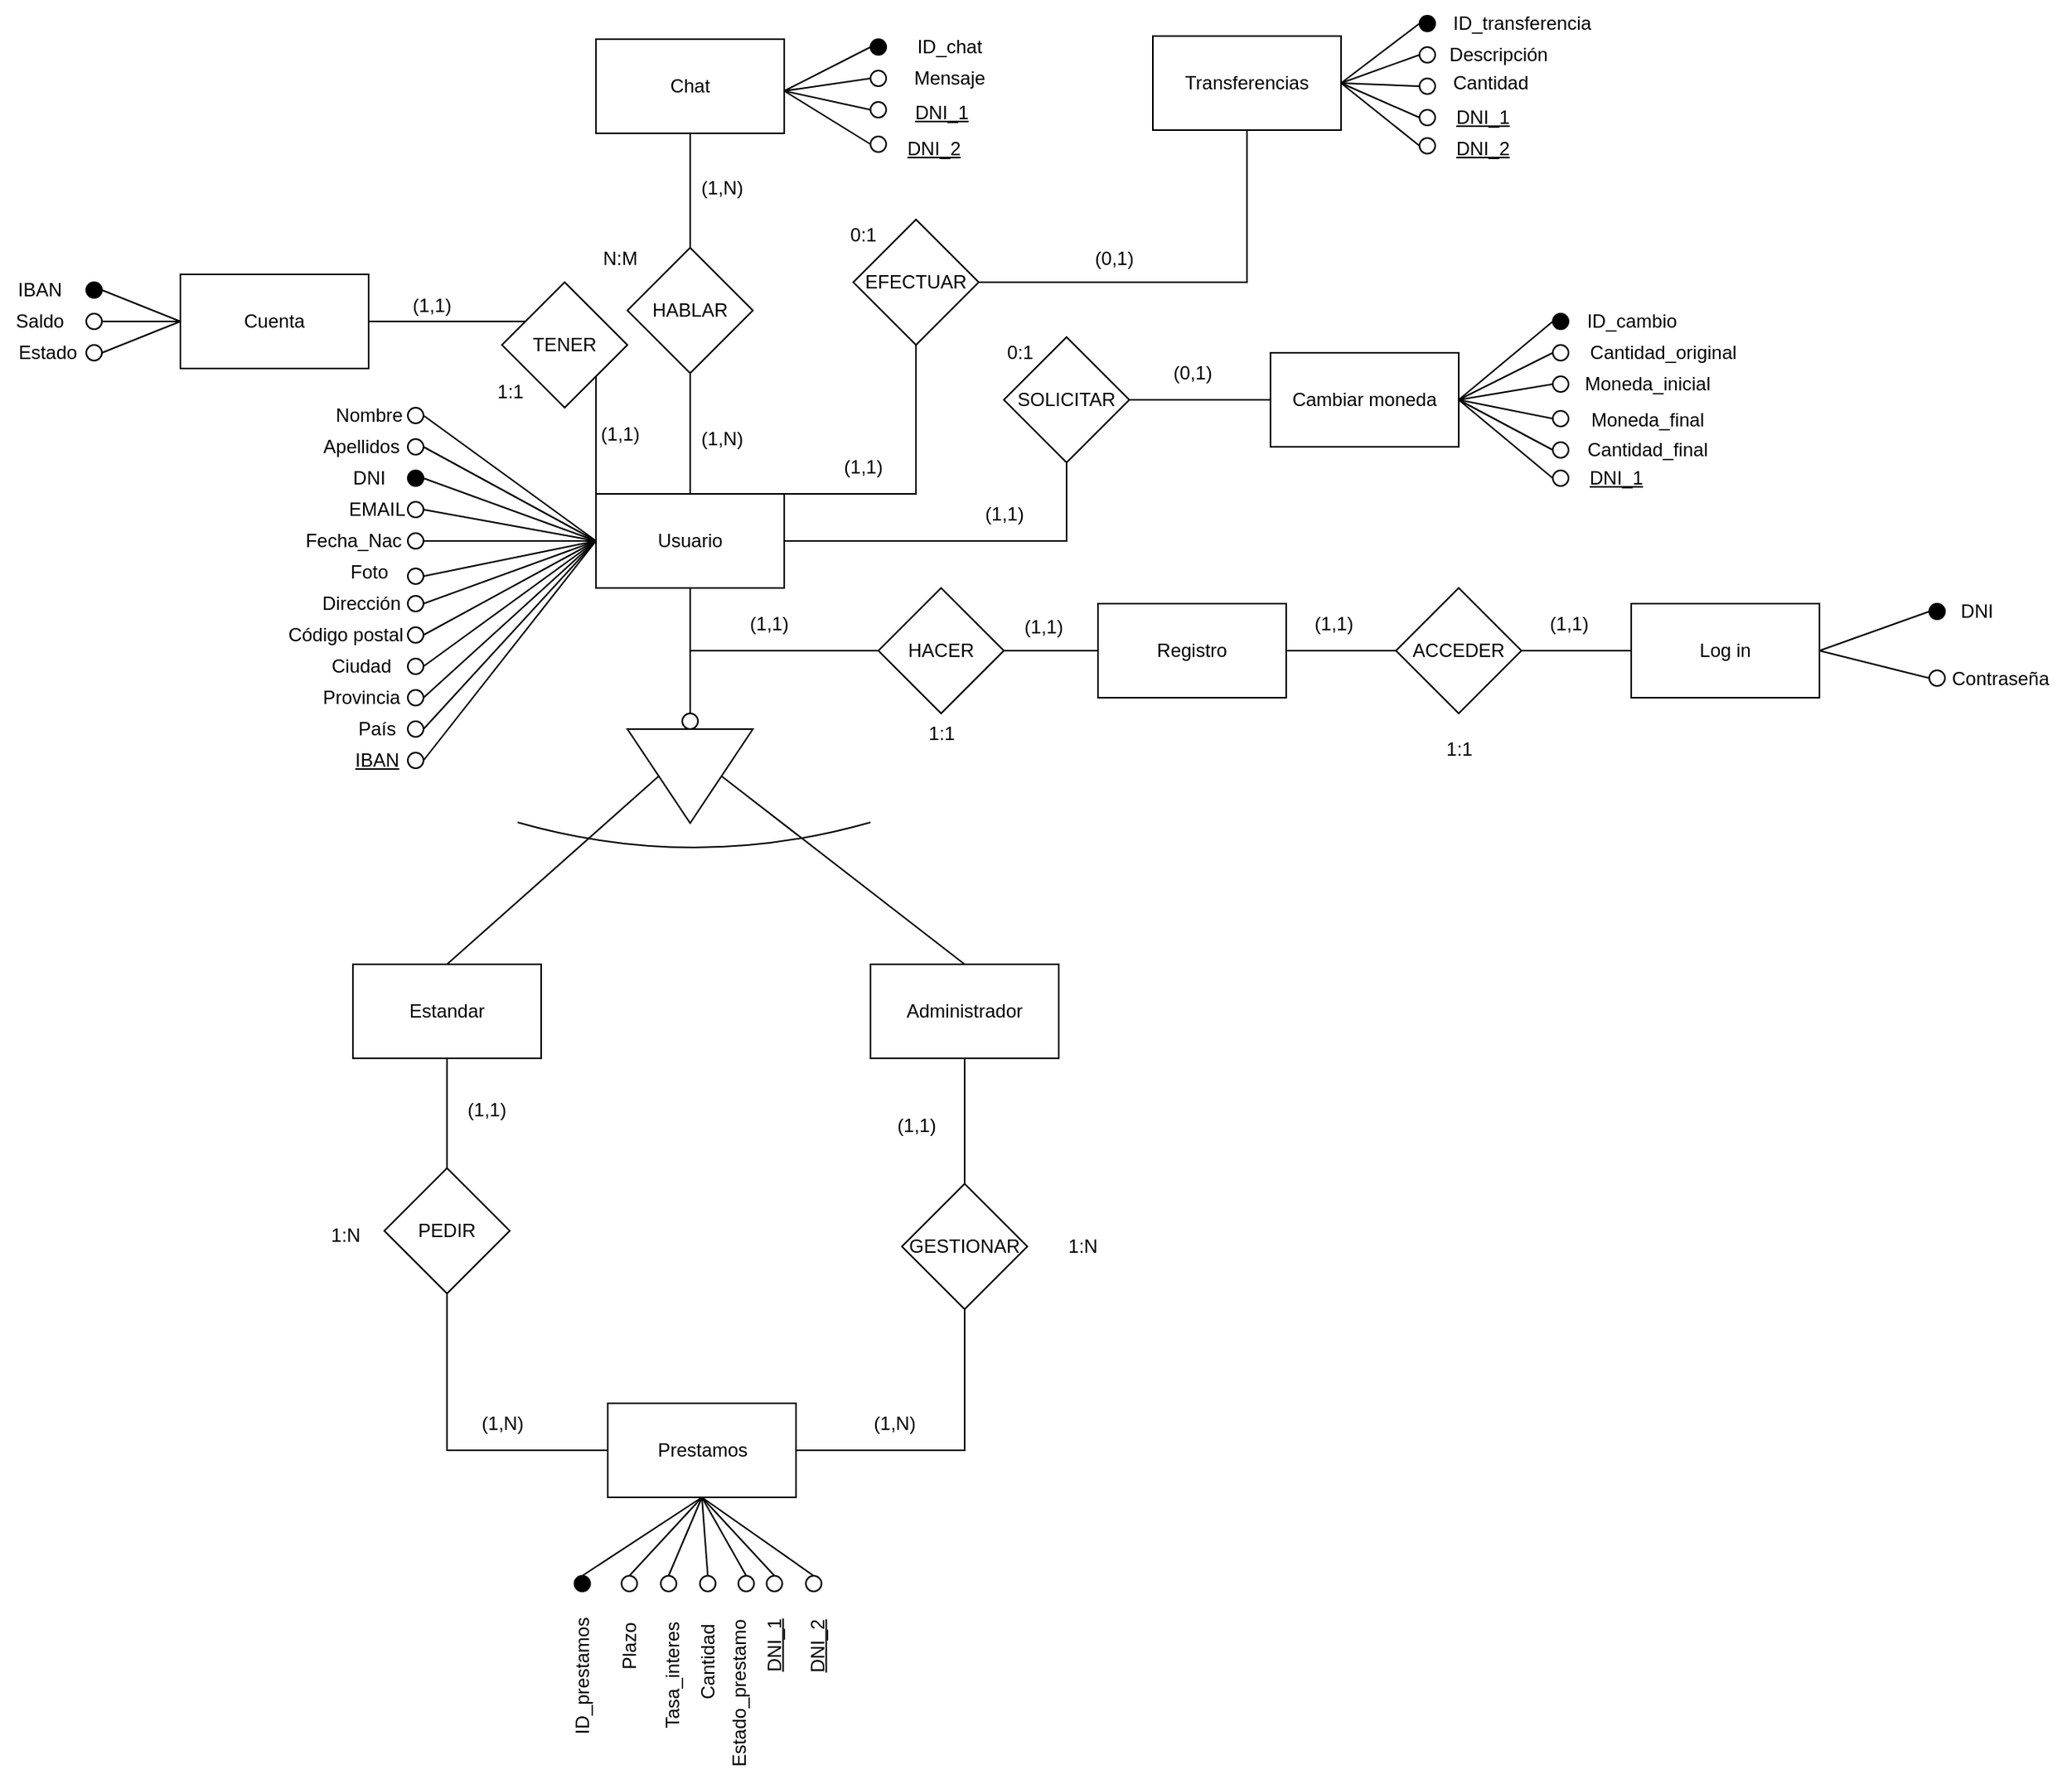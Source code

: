 <mxfile version="22.1.5" type="google">
  <diagram id="C5RBs43oDa-KdzZeNtuy" name="Page-1">
    <mxGraphModel dx="1761" dy="1250" grid="1" gridSize="10" guides="1" tooltips="1" connect="1" arrows="1" fold="1" page="1" pageScale="1" pageWidth="827" pageHeight="1169" math="0" shadow="0">
      <root>
        <mxCell id="WIyWlLk6GJQsqaUBKTNV-0" />
        <mxCell id="WIyWlLk6GJQsqaUBKTNV-1" parent="WIyWlLk6GJQsqaUBKTNV-0" />
        <mxCell id="ChgHsm9YeV_cDhzcONtL-7" value="Usuario" style="rounded=0;whiteSpace=wrap;html=1;" parent="WIyWlLk6GJQsqaUBKTNV-1" vertex="1">
          <mxGeometry x="330" y="400" width="120" height="60" as="geometry" />
        </mxCell>
        <mxCell id="ChgHsm9YeV_cDhzcONtL-9" value="" style="shape=dataStorage;whiteSpace=wrap;html=1;fixedSize=1;rotation=-90;" parent="WIyWlLk6GJQsqaUBKTNV-1" vertex="1">
          <mxGeometry x="384.5" y="505" width="16" height="225" as="geometry" />
        </mxCell>
        <mxCell id="ChgHsm9YeV_cDhzcONtL-10" value="" style="endArrow=none;html=1;rounded=0;entryX=0.5;entryY=1;entryDx=0;entryDy=0;exitX=0.5;exitY=0;exitDx=0;exitDy=0;" parent="WIyWlLk6GJQsqaUBKTNV-1" source="ChgHsm9YeV_cDhzcONtL-47" target="ChgHsm9YeV_cDhzcONtL-42" edge="1">
          <mxGeometry width="50" height="50" relative="1" as="geometry">
            <mxPoint x="290" y="650" as="sourcePoint" />
            <mxPoint x="380" y="530" as="targetPoint" />
          </mxGeometry>
        </mxCell>
        <mxCell id="ChgHsm9YeV_cDhzcONtL-11" value="" style="endArrow=none;html=1;rounded=0;exitX=0.5;exitY=0;exitDx=0;exitDy=0;entryX=0.5;entryY=0;entryDx=0;entryDy=0;" parent="WIyWlLk6GJQsqaUBKTNV-1" source="ChgHsm9YeV_cDhzcONtL-42" target="ChgHsm9YeV_cDhzcONtL-13" edge="1">
          <mxGeometry width="50" height="50" relative="1" as="geometry">
            <mxPoint x="120" y="510" as="sourcePoint" />
            <mxPoint x="490" y="640" as="targetPoint" />
          </mxGeometry>
        </mxCell>
        <mxCell id="ChgHsm9YeV_cDhzcONtL-13" value="Administrador" style="rounded=0;whiteSpace=wrap;html=1;" parent="WIyWlLk6GJQsqaUBKTNV-1" vertex="1">
          <mxGeometry x="505" y="700" width="120" height="60" as="geometry" />
        </mxCell>
        <mxCell id="ChgHsm9YeV_cDhzcONtL-16" value="" style="ellipse;whiteSpace=wrap;html=1;aspect=fixed;strokeColor=#000000;fillColor=#FFFFFF;" parent="WIyWlLk6GJQsqaUBKTNV-1" vertex="1">
          <mxGeometry x="210" y="405" width="10" height="10" as="geometry" />
        </mxCell>
        <mxCell id="ChgHsm9YeV_cDhzcONtL-17" value="" style="ellipse;whiteSpace=wrap;html=1;aspect=fixed;strokeColor=#000000;fillColor=#FFFFFF;" parent="WIyWlLk6GJQsqaUBKTNV-1" vertex="1">
          <mxGeometry x="210" y="425" width="10" height="10" as="geometry" />
        </mxCell>
        <mxCell id="ChgHsm9YeV_cDhzcONtL-18" value="" style="ellipse;whiteSpace=wrap;html=1;aspect=fixed;strokeColor=#000000;fillColor=#FFFFFF;" parent="WIyWlLk6GJQsqaUBKTNV-1" vertex="1">
          <mxGeometry x="210" y="447.5" width="10" height="10" as="geometry" />
        </mxCell>
        <mxCell id="ChgHsm9YeV_cDhzcONtL-20" value="" style="ellipse;whiteSpace=wrap;html=1;aspect=fixed;strokeColor=#000000;fillColor=#FFFFFF;" parent="WIyWlLk6GJQsqaUBKTNV-1" vertex="1">
          <mxGeometry x="210" y="465" width="10" height="10" as="geometry" />
        </mxCell>
        <mxCell id="ChgHsm9YeV_cDhzcONtL-21" value="" style="ellipse;whiteSpace=wrap;html=1;aspect=fixed;strokeColor=#000000;fillColor=#FFFFFF;" parent="WIyWlLk6GJQsqaUBKTNV-1" vertex="1">
          <mxGeometry x="210" y="485" width="10" height="10" as="geometry" />
        </mxCell>
        <mxCell id="ChgHsm9YeV_cDhzcONtL-22" value="" style="ellipse;whiteSpace=wrap;html=1;aspect=fixed;strokeColor=#000000;fillColor=#FFFFFF;" parent="WIyWlLk6GJQsqaUBKTNV-1" vertex="1">
          <mxGeometry x="210" y="505" width="10" height="10" as="geometry" />
        </mxCell>
        <mxCell id="ChgHsm9YeV_cDhzcONtL-23" value="" style="ellipse;whiteSpace=wrap;html=1;aspect=fixed;strokeColor=#000000;fillColor=#FFFFFF;" parent="WIyWlLk6GJQsqaUBKTNV-1" vertex="1">
          <mxGeometry x="210" y="525" width="10" height="10" as="geometry" />
        </mxCell>
        <mxCell id="ChgHsm9YeV_cDhzcONtL-24" value="" style="ellipse;whiteSpace=wrap;html=1;aspect=fixed;strokeColor=#000000;fillColor=#FFFFFF;" parent="WIyWlLk6GJQsqaUBKTNV-1" vertex="1">
          <mxGeometry x="210" y="545" width="10" height="10" as="geometry" />
        </mxCell>
        <mxCell id="ChgHsm9YeV_cDhzcONtL-25" value="" style="ellipse;whiteSpace=wrap;html=1;aspect=fixed;strokeColor=#000000;fillColor=#000000;" parent="WIyWlLk6GJQsqaUBKTNV-1" vertex="1">
          <mxGeometry x="210" y="385" width="10" height="10" as="geometry" />
        </mxCell>
        <mxCell id="ChgHsm9YeV_cDhzcONtL-26" value="" style="ellipse;whiteSpace=wrap;html=1;aspect=fixed;strokeColor=#000000;fillColor=#FFFFFF;" parent="WIyWlLk6GJQsqaUBKTNV-1" vertex="1">
          <mxGeometry x="210" y="365" width="10" height="10" as="geometry" />
        </mxCell>
        <mxCell id="ChgHsm9YeV_cDhzcONtL-27" value="" style="ellipse;whiteSpace=wrap;html=1;aspect=fixed;strokeColor=#000000;fillColor=#FFFFFF;" parent="WIyWlLk6GJQsqaUBKTNV-1" vertex="1">
          <mxGeometry x="210" y="565" width="10" height="10" as="geometry" />
        </mxCell>
        <mxCell id="ChgHsm9YeV_cDhzcONtL-28" value="" style="ellipse;whiteSpace=wrap;html=1;aspect=fixed;strokeColor=#000000;fillColor=#FFFFFF;" parent="WIyWlLk6GJQsqaUBKTNV-1" vertex="1">
          <mxGeometry x="210" y="345" width="10" height="10" as="geometry" />
        </mxCell>
        <mxCell id="ChgHsm9YeV_cDhzcONtL-29" value="" style="endArrow=none;html=1;rounded=0;exitX=0;exitY=0.5;exitDx=0;exitDy=0;entryX=1;entryY=0.5;entryDx=0;entryDy=0;" parent="WIyWlLk6GJQsqaUBKTNV-1" target="ChgHsm9YeV_cDhzcONtL-18" edge="1">
          <mxGeometry width="50" height="50" relative="1" as="geometry">
            <mxPoint x="330" y="430" as="sourcePoint" />
            <mxPoint x="180" y="230" as="targetPoint" />
          </mxGeometry>
        </mxCell>
        <mxCell id="ChgHsm9YeV_cDhzcONtL-30" value="" style="endArrow=none;html=1;rounded=0;exitX=0;exitY=0.5;exitDx=0;exitDy=0;entryX=1;entryY=0.5;entryDx=0;entryDy=0;" parent="WIyWlLk6GJQsqaUBKTNV-1" target="ChgHsm9YeV_cDhzcONtL-17" edge="1">
          <mxGeometry width="50" height="50" relative="1" as="geometry">
            <mxPoint x="330" y="430" as="sourcePoint" />
            <mxPoint x="280" y="430" as="targetPoint" />
          </mxGeometry>
        </mxCell>
        <mxCell id="ChgHsm9YeV_cDhzcONtL-31" value="" style="endArrow=none;html=1;rounded=0;exitX=0;exitY=0.5;exitDx=0;exitDy=0;entryX=1;entryY=0.5;entryDx=0;entryDy=0;" parent="WIyWlLk6GJQsqaUBKTNV-1" target="ChgHsm9YeV_cDhzcONtL-16" edge="1">
          <mxGeometry width="50" height="50" relative="1" as="geometry">
            <mxPoint x="330" y="430" as="sourcePoint" />
            <mxPoint x="200" y="250" as="targetPoint" />
          </mxGeometry>
        </mxCell>
        <mxCell id="ChgHsm9YeV_cDhzcONtL-33" value="" style="endArrow=none;html=1;rounded=0;entryX=0;entryY=0.5;entryDx=0;entryDy=0;exitX=1;exitY=0.5;exitDx=0;exitDy=0;" parent="WIyWlLk6GJQsqaUBKTNV-1" source="ChgHsm9YeV_cDhzcONtL-25" edge="1">
          <mxGeometry width="50" height="50" relative="1" as="geometry">
            <mxPoint x="330" y="320" as="sourcePoint" />
            <mxPoint x="330" y="430" as="targetPoint" />
          </mxGeometry>
        </mxCell>
        <mxCell id="ChgHsm9YeV_cDhzcONtL-34" value="" style="endArrow=none;html=1;rounded=0;exitX=0;exitY=0.5;exitDx=0;exitDy=0;entryX=1;entryY=0.5;entryDx=0;entryDy=0;" parent="WIyWlLk6GJQsqaUBKTNV-1" target="ChgHsm9YeV_cDhzcONtL-26" edge="1">
          <mxGeometry width="50" height="50" relative="1" as="geometry">
            <mxPoint x="330" y="430" as="sourcePoint" />
            <mxPoint x="340" y="310" as="targetPoint" />
          </mxGeometry>
        </mxCell>
        <mxCell id="ChgHsm9YeV_cDhzcONtL-35" value="" style="endArrow=none;html=1;rounded=0;exitX=1;exitY=0.5;exitDx=0;exitDy=0;entryX=0;entryY=0.5;entryDx=0;entryDy=0;" parent="WIyWlLk6GJQsqaUBKTNV-1" source="ChgHsm9YeV_cDhzcONtL-20" edge="1">
          <mxGeometry width="50" height="50" relative="1" as="geometry">
            <mxPoint x="270" y="460" as="sourcePoint" />
            <mxPoint x="330" y="430" as="targetPoint" />
          </mxGeometry>
        </mxCell>
        <mxCell id="ChgHsm9YeV_cDhzcONtL-36" value="" style="endArrow=none;html=1;rounded=0;exitX=1;exitY=0.5;exitDx=0;exitDy=0;entryX=0;entryY=0.5;entryDx=0;entryDy=0;" parent="WIyWlLk6GJQsqaUBKTNV-1" source="ChgHsm9YeV_cDhzcONtL-21" edge="1">
          <mxGeometry width="50" height="50" relative="1" as="geometry">
            <mxPoint x="290" y="330" as="sourcePoint" />
            <mxPoint x="330" y="430" as="targetPoint" />
          </mxGeometry>
        </mxCell>
        <mxCell id="ChgHsm9YeV_cDhzcONtL-37" value="" style="endArrow=none;html=1;rounded=0;entryX=1;entryY=0.5;entryDx=0;entryDy=0;exitX=0;exitY=0.5;exitDx=0;exitDy=0;" parent="WIyWlLk6GJQsqaUBKTNV-1" target="ChgHsm9YeV_cDhzcONtL-22" edge="1">
          <mxGeometry width="50" height="50" relative="1" as="geometry">
            <mxPoint x="330" y="430" as="sourcePoint" />
            <mxPoint x="260" y="310" as="targetPoint" />
          </mxGeometry>
        </mxCell>
        <mxCell id="ChgHsm9YeV_cDhzcONtL-38" value="" style="endArrow=none;html=1;rounded=0;exitX=0;exitY=0.5;exitDx=0;exitDy=0;entryX=1;entryY=0.5;entryDx=0;entryDy=0;" parent="WIyWlLk6GJQsqaUBKTNV-1" target="ChgHsm9YeV_cDhzcONtL-23" edge="1">
          <mxGeometry width="50" height="50" relative="1" as="geometry">
            <mxPoint x="330" y="430" as="sourcePoint" />
            <mxPoint x="290" y="570" as="targetPoint" />
          </mxGeometry>
        </mxCell>
        <mxCell id="ChgHsm9YeV_cDhzcONtL-39" value="" style="endArrow=none;html=1;rounded=0;entryX=1;entryY=0.5;entryDx=0;entryDy=0;exitX=0;exitY=0.5;exitDx=0;exitDy=0;" parent="WIyWlLk6GJQsqaUBKTNV-1" target="ChgHsm9YeV_cDhzcONtL-24" edge="1">
          <mxGeometry width="50" height="50" relative="1" as="geometry">
            <mxPoint x="330" y="430" as="sourcePoint" />
            <mxPoint x="280" y="330" as="targetPoint" />
          </mxGeometry>
        </mxCell>
        <mxCell id="ChgHsm9YeV_cDhzcONtL-40" value="" style="endArrow=none;html=1;rounded=0;entryX=1;entryY=0.5;entryDx=0;entryDy=0;exitX=0;exitY=0.5;exitDx=0;exitDy=0;" parent="WIyWlLk6GJQsqaUBKTNV-1" target="ChgHsm9YeV_cDhzcONtL-28" edge="1">
          <mxGeometry width="50" height="50" relative="1" as="geometry">
            <mxPoint x="330" y="430" as="sourcePoint" />
            <mxPoint x="290" y="340" as="targetPoint" />
          </mxGeometry>
        </mxCell>
        <mxCell id="ChgHsm9YeV_cDhzcONtL-41" value="" style="endArrow=none;html=1;rounded=0;entryX=1;entryY=0.5;entryDx=0;entryDy=0;" parent="WIyWlLk6GJQsqaUBKTNV-1" target="ChgHsm9YeV_cDhzcONtL-27" edge="1">
          <mxGeometry width="50" height="50" relative="1" as="geometry">
            <mxPoint x="330" y="430" as="sourcePoint" />
            <mxPoint x="300" y="350" as="targetPoint" />
          </mxGeometry>
        </mxCell>
        <mxCell id="ChgHsm9YeV_cDhzcONtL-42" value="" style="triangle;whiteSpace=wrap;html=1;rotation=90;" parent="WIyWlLk6GJQsqaUBKTNV-1" vertex="1">
          <mxGeometry x="360" y="540" width="60" height="80" as="geometry" />
        </mxCell>
        <mxCell id="ChgHsm9YeV_cDhzcONtL-44" value="" style="endArrow=none;html=1;rounded=0;exitX=0.5;exitY=1;exitDx=0;exitDy=0;entryX=0;entryY=0.5;entryDx=0;entryDy=0;" parent="WIyWlLk6GJQsqaUBKTNV-1" source="ChgHsm9YeV_cDhzcONtL-45" target="ChgHsm9YeV_cDhzcONtL-42" edge="1">
          <mxGeometry width="50" height="50" relative="1" as="geometry">
            <mxPoint x="420" y="590" as="sourcePoint" />
            <mxPoint x="510" y="660" as="targetPoint" />
          </mxGeometry>
        </mxCell>
        <mxCell id="ChgHsm9YeV_cDhzcONtL-46" value="" style="endArrow=none;html=1;rounded=0;exitX=0.5;exitY=1;exitDx=0;exitDy=0;entryX=0;entryY=0.5;entryDx=0;entryDy=0;" parent="WIyWlLk6GJQsqaUBKTNV-1" source="ChgHsm9YeV_cDhzcONtL-7" target="ChgHsm9YeV_cDhzcONtL-42" edge="1">
          <mxGeometry width="50" height="50" relative="1" as="geometry">
            <mxPoint x="390" y="530" as="sourcePoint" />
            <mxPoint x="390" y="550" as="targetPoint" />
          </mxGeometry>
        </mxCell>
        <mxCell id="ChgHsm9YeV_cDhzcONtL-45" value="" style="ellipse;whiteSpace=wrap;html=1;aspect=fixed;" parent="WIyWlLk6GJQsqaUBKTNV-1" vertex="1">
          <mxGeometry x="385" y="540" width="10" height="10" as="geometry" />
        </mxCell>
        <mxCell id="ChgHsm9YeV_cDhzcONtL-47" value="Estandar" style="rounded=0;whiteSpace=wrap;html=1;" parent="WIyWlLk6GJQsqaUBKTNV-1" vertex="1">
          <mxGeometry x="175" y="700" width="120" height="60" as="geometry" />
        </mxCell>
        <mxCell id="ChgHsm9YeV_cDhzcONtL-49" value="Nombre" style="text;html=1;align=center;verticalAlign=middle;resizable=0;points=[];autosize=1;strokeColor=none;fillColor=none;" parent="WIyWlLk6GJQsqaUBKTNV-1" vertex="1">
          <mxGeometry x="150" y="335" width="70" height="30" as="geometry" />
        </mxCell>
        <mxCell id="ChgHsm9YeV_cDhzcONtL-50" value="Apellidos" style="text;html=1;align=center;verticalAlign=middle;resizable=0;points=[];autosize=1;strokeColor=none;fillColor=none;" parent="WIyWlLk6GJQsqaUBKTNV-1" vertex="1">
          <mxGeometry x="145" y="355" width="70" height="30" as="geometry" />
        </mxCell>
        <mxCell id="ChgHsm9YeV_cDhzcONtL-51" value="DNI" style="text;html=1;align=center;verticalAlign=middle;resizable=0;points=[];autosize=1;strokeColor=none;fillColor=none;" parent="WIyWlLk6GJQsqaUBKTNV-1" vertex="1">
          <mxGeometry x="165" y="375" width="40" height="30" as="geometry" />
        </mxCell>
        <mxCell id="ChgHsm9YeV_cDhzcONtL-52" value="EMAIL" style="text;html=1;align=center;verticalAlign=middle;resizable=0;points=[];autosize=1;strokeColor=none;fillColor=none;" parent="WIyWlLk6GJQsqaUBKTNV-1" vertex="1">
          <mxGeometry x="160" y="395" width="60" height="30" as="geometry" />
        </mxCell>
        <mxCell id="ChgHsm9YeV_cDhzcONtL-53" value="Fecha_Nac" style="text;html=1;align=center;verticalAlign=middle;resizable=0;points=[];autosize=1;strokeColor=none;fillColor=none;" parent="WIyWlLk6GJQsqaUBKTNV-1" vertex="1">
          <mxGeometry x="135" y="415" width="80" height="30" as="geometry" />
        </mxCell>
        <mxCell id="ChgHsm9YeV_cDhzcONtL-54" value="Foto" style="text;html=1;align=center;verticalAlign=middle;resizable=0;points=[];autosize=1;strokeColor=none;fillColor=none;" parent="WIyWlLk6GJQsqaUBKTNV-1" vertex="1">
          <mxGeometry x="160" y="435" width="50" height="30" as="geometry" />
        </mxCell>
        <mxCell id="ChgHsm9YeV_cDhzcONtL-55" value="Dirección" style="text;html=1;align=center;verticalAlign=middle;resizable=0;points=[];autosize=1;strokeColor=none;fillColor=none;" parent="WIyWlLk6GJQsqaUBKTNV-1" vertex="1">
          <mxGeometry x="145" y="455" width="70" height="30" as="geometry" />
        </mxCell>
        <mxCell id="ChgHsm9YeV_cDhzcONtL-56" value="Código postal" style="text;html=1;align=center;verticalAlign=middle;resizable=0;points=[];autosize=1;strokeColor=none;fillColor=none;" parent="WIyWlLk6GJQsqaUBKTNV-1" vertex="1">
          <mxGeometry x="120" y="475" width="100" height="30" as="geometry" />
        </mxCell>
        <mxCell id="ChgHsm9YeV_cDhzcONtL-57" value="Ciudad" style="text;html=1;align=center;verticalAlign=middle;resizable=0;points=[];autosize=1;strokeColor=none;fillColor=none;" parent="WIyWlLk6GJQsqaUBKTNV-1" vertex="1">
          <mxGeometry x="150" y="495" width="60" height="30" as="geometry" />
        </mxCell>
        <mxCell id="ChgHsm9YeV_cDhzcONtL-58" value="Provincia" style="text;html=1;align=center;verticalAlign=middle;resizable=0;points=[];autosize=1;strokeColor=none;fillColor=none;" parent="WIyWlLk6GJQsqaUBKTNV-1" vertex="1">
          <mxGeometry x="145" y="515" width="70" height="30" as="geometry" />
        </mxCell>
        <mxCell id="ChgHsm9YeV_cDhzcONtL-59" value="País" style="text;html=1;align=center;verticalAlign=middle;resizable=0;points=[];autosize=1;strokeColor=none;fillColor=none;" parent="WIyWlLk6GJQsqaUBKTNV-1" vertex="1">
          <mxGeometry x="165" y="535" width="50" height="30" as="geometry" />
        </mxCell>
        <mxCell id="ChgHsm9YeV_cDhzcONtL-61" value="&lt;u&gt;IBAN&lt;/u&gt;" style="text;html=1;align=center;verticalAlign=middle;resizable=0;points=[];autosize=1;strokeColor=none;fillColor=none;" parent="WIyWlLk6GJQsqaUBKTNV-1" vertex="1">
          <mxGeometry x="165" y="555" width="50" height="30" as="geometry" />
        </mxCell>
        <mxCell id="ChgHsm9YeV_cDhzcONtL-62" value="HACER" style="rhombus;whiteSpace=wrap;html=1;" parent="WIyWlLk6GJQsqaUBKTNV-1" vertex="1">
          <mxGeometry x="510" y="460" width="80" height="80" as="geometry" />
        </mxCell>
        <mxCell id="ChgHsm9YeV_cDhzcONtL-63" value="" style="endArrow=none;html=1;rounded=0;entryX=0.5;entryY=1;entryDx=0;entryDy=0;exitX=0;exitY=0.5;exitDx=0;exitDy=0;" parent="WIyWlLk6GJQsqaUBKTNV-1" source="ChgHsm9YeV_cDhzcONtL-62" target="ChgHsm9YeV_cDhzcONtL-7" edge="1">
          <mxGeometry width="50" height="50" relative="1" as="geometry">
            <mxPoint x="440" y="650" as="sourcePoint" />
            <mxPoint x="490" y="600" as="targetPoint" />
            <Array as="points">
              <mxPoint x="390" y="500" />
            </Array>
          </mxGeometry>
        </mxCell>
        <mxCell id="ChgHsm9YeV_cDhzcONtL-64" value="" style="endArrow=none;html=1;rounded=0;entryX=0;entryY=0.5;entryDx=0;entryDy=0;exitX=1;exitY=0.5;exitDx=0;exitDy=0;" parent="WIyWlLk6GJQsqaUBKTNV-1" source="ChgHsm9YeV_cDhzcONtL-62" target="ChgHsm9YeV_cDhzcONtL-65" edge="1">
          <mxGeometry width="50" height="50" relative="1" as="geometry">
            <mxPoint x="440" y="650" as="sourcePoint" />
            <mxPoint x="490" y="600" as="targetPoint" />
          </mxGeometry>
        </mxCell>
        <mxCell id="ChgHsm9YeV_cDhzcONtL-65" value="Registro" style="rounded=0;whiteSpace=wrap;html=1;" parent="WIyWlLk6GJQsqaUBKTNV-1" vertex="1">
          <mxGeometry x="650" y="470" width="120" height="60" as="geometry" />
        </mxCell>
        <mxCell id="ChgHsm9YeV_cDhzcONtL-66" value="Log in" style="rounded=0;whiteSpace=wrap;html=1;" parent="WIyWlLk6GJQsqaUBKTNV-1" vertex="1">
          <mxGeometry x="990" y="470" width="120" height="60" as="geometry" />
        </mxCell>
        <mxCell id="ChgHsm9YeV_cDhzcONtL-67" value="ACCEDER" style="rhombus;whiteSpace=wrap;html=1;" parent="WIyWlLk6GJQsqaUBKTNV-1" vertex="1">
          <mxGeometry x="840" y="460" width="80" height="80" as="geometry" />
        </mxCell>
        <mxCell id="ChgHsm9YeV_cDhzcONtL-68" value="" style="endArrow=none;html=1;rounded=0;exitX=1;exitY=0.5;exitDx=0;exitDy=0;entryX=0;entryY=0.5;entryDx=0;entryDy=0;" parent="WIyWlLk6GJQsqaUBKTNV-1" source="ChgHsm9YeV_cDhzcONtL-65" target="ChgHsm9YeV_cDhzcONtL-67" edge="1">
          <mxGeometry width="50" height="50" relative="1" as="geometry">
            <mxPoint x="860" y="370" as="sourcePoint" />
            <mxPoint x="910" y="320" as="targetPoint" />
          </mxGeometry>
        </mxCell>
        <mxCell id="ChgHsm9YeV_cDhzcONtL-69" value="" style="endArrow=none;html=1;rounded=0;exitX=0;exitY=0.5;exitDx=0;exitDy=0;entryX=1;entryY=0.5;entryDx=0;entryDy=0;" parent="WIyWlLk6GJQsqaUBKTNV-1" source="ChgHsm9YeV_cDhzcONtL-66" target="ChgHsm9YeV_cDhzcONtL-67" edge="1">
          <mxGeometry width="50" height="50" relative="1" as="geometry">
            <mxPoint x="860" y="370" as="sourcePoint" />
            <mxPoint x="910" y="320" as="targetPoint" />
          </mxGeometry>
        </mxCell>
        <mxCell id="ChgHsm9YeV_cDhzcONtL-70" value="" style="endArrow=none;html=1;rounded=0;entryX=1;entryY=0.5;entryDx=0;entryDy=0;exitX=0;exitY=0.5;exitDx=0;exitDy=0;" parent="WIyWlLk6GJQsqaUBKTNV-1" source="ChgHsm9YeV_cDhzcONtL-72" target="ChgHsm9YeV_cDhzcONtL-66" edge="1">
          <mxGeometry width="50" height="50" relative="1" as="geometry">
            <mxPoint x="1220" y="470" as="sourcePoint" />
            <mxPoint x="1020" y="320" as="targetPoint" />
          </mxGeometry>
        </mxCell>
        <mxCell id="ChgHsm9YeV_cDhzcONtL-72" value="" style="ellipse;whiteSpace=wrap;html=1;aspect=fixed;strokeColor=#000000;fillColor=#000000;" parent="WIyWlLk6GJQsqaUBKTNV-1" vertex="1">
          <mxGeometry x="1180" y="470" width="10" height="10" as="geometry" />
        </mxCell>
        <mxCell id="ChgHsm9YeV_cDhzcONtL-73" value="" style="ellipse;whiteSpace=wrap;html=1;aspect=fixed;strokeColor=#000000;fillColor=#FFFFFF;" parent="WIyWlLk6GJQsqaUBKTNV-1" vertex="1">
          <mxGeometry x="1180" y="512.5" width="10" height="10" as="geometry" />
        </mxCell>
        <mxCell id="ChgHsm9YeV_cDhzcONtL-74" value="Contraseña" style="text;html=1;align=center;verticalAlign=middle;resizable=0;points=[];autosize=1;strokeColor=none;fillColor=none;" parent="WIyWlLk6GJQsqaUBKTNV-1" vertex="1">
          <mxGeometry x="1180" y="502.5" width="90" height="30" as="geometry" />
        </mxCell>
        <mxCell id="ChgHsm9YeV_cDhzcONtL-75" value="DNI" style="text;html=1;align=center;verticalAlign=middle;resizable=0;points=[];autosize=1;strokeColor=none;fillColor=none;" parent="WIyWlLk6GJQsqaUBKTNV-1" vertex="1">
          <mxGeometry x="1190" y="460" width="40" height="30" as="geometry" />
        </mxCell>
        <mxCell id="ChgHsm9YeV_cDhzcONtL-76" value="" style="endArrow=none;html=1;rounded=0;entryX=1;entryY=0.5;entryDx=0;entryDy=0;exitX=0;exitY=0.5;exitDx=0;exitDy=0;" parent="WIyWlLk6GJQsqaUBKTNV-1" source="ChgHsm9YeV_cDhzcONtL-73" target="ChgHsm9YeV_cDhzcONtL-66" edge="1">
          <mxGeometry width="50" height="50" relative="1" as="geometry">
            <mxPoint x="1190" y="485" as="sourcePoint" />
            <mxPoint x="1120" y="510" as="targetPoint" />
          </mxGeometry>
        </mxCell>
        <mxCell id="ChgHsm9YeV_cDhzcONtL-77" value="GESTIONAR" style="rhombus;whiteSpace=wrap;html=1;" parent="WIyWlLk6GJQsqaUBKTNV-1" vertex="1">
          <mxGeometry x="525" y="840" width="80" height="80" as="geometry" />
        </mxCell>
        <mxCell id="ChgHsm9YeV_cDhzcONtL-78" value="Prestamos" style="rounded=0;whiteSpace=wrap;html=1;" parent="WIyWlLk6GJQsqaUBKTNV-1" vertex="1">
          <mxGeometry x="337.5" y="980" width="120" height="60" as="geometry" />
        </mxCell>
        <mxCell id="ChgHsm9YeV_cDhzcONtL-79" value="" style="endArrow=none;html=1;rounded=0;entryX=1;entryY=0.5;entryDx=0;entryDy=0;exitX=0.5;exitY=1;exitDx=0;exitDy=0;" parent="WIyWlLk6GJQsqaUBKTNV-1" source="ChgHsm9YeV_cDhzcONtL-77" target="ChgHsm9YeV_cDhzcONtL-78" edge="1">
          <mxGeometry width="50" height="50" relative="1" as="geometry">
            <mxPoint x="425" y="880" as="sourcePoint" />
            <mxPoint x="475" y="830" as="targetPoint" />
            <Array as="points">
              <mxPoint x="565" y="1010" />
            </Array>
          </mxGeometry>
        </mxCell>
        <mxCell id="ChgHsm9YeV_cDhzcONtL-82" value="" style="endArrow=none;html=1;rounded=0;entryX=0.5;entryY=1;entryDx=0;entryDy=0;exitX=0.5;exitY=0;exitDx=0;exitDy=0;" parent="WIyWlLk6GJQsqaUBKTNV-1" source="ChgHsm9YeV_cDhzcONtL-77" target="ChgHsm9YeV_cDhzcONtL-13" edge="1">
          <mxGeometry width="50" height="50" relative="1" as="geometry">
            <mxPoint x="345" y="970" as="sourcePoint" />
            <mxPoint x="395" y="920" as="targetPoint" />
          </mxGeometry>
        </mxCell>
        <mxCell id="ChgHsm9YeV_cDhzcONtL-83" value="PEDIR" style="rhombus;whiteSpace=wrap;html=1;" parent="WIyWlLk6GJQsqaUBKTNV-1" vertex="1">
          <mxGeometry x="195" y="830" width="80" height="80" as="geometry" />
        </mxCell>
        <mxCell id="ChgHsm9YeV_cDhzcONtL-84" value="" style="endArrow=none;html=1;rounded=0;entryX=0.5;entryY=1;entryDx=0;entryDy=0;exitX=0.5;exitY=0;exitDx=0;exitDy=0;" parent="WIyWlLk6GJQsqaUBKTNV-1" source="ChgHsm9YeV_cDhzcONtL-83" target="ChgHsm9YeV_cDhzcONtL-47" edge="1">
          <mxGeometry width="50" height="50" relative="1" as="geometry">
            <mxPoint x="425" y="800" as="sourcePoint" />
            <mxPoint x="475" y="750" as="targetPoint" />
          </mxGeometry>
        </mxCell>
        <mxCell id="ChgHsm9YeV_cDhzcONtL-85" value="" style="endArrow=none;html=1;rounded=0;entryX=0.5;entryY=1;entryDx=0;entryDy=0;exitX=0;exitY=0.5;exitDx=0;exitDy=0;" parent="WIyWlLk6GJQsqaUBKTNV-1" source="ChgHsm9YeV_cDhzcONtL-78" target="ChgHsm9YeV_cDhzcONtL-83" edge="1">
          <mxGeometry width="50" height="50" relative="1" as="geometry">
            <mxPoint x="425" y="800" as="sourcePoint" />
            <mxPoint x="475" y="750" as="targetPoint" />
            <Array as="points">
              <mxPoint x="235" y="1010" />
            </Array>
          </mxGeometry>
        </mxCell>
        <mxCell id="ChgHsm9YeV_cDhzcONtL-86" value="Transferencias" style="rounded=0;whiteSpace=wrap;html=1;" parent="WIyWlLk6GJQsqaUBKTNV-1" vertex="1">
          <mxGeometry x="685" y="108" width="120" height="60" as="geometry" />
        </mxCell>
        <mxCell id="ChgHsm9YeV_cDhzcONtL-87" value="Cambiar moneda" style="rounded=0;whiteSpace=wrap;html=1;" parent="WIyWlLk6GJQsqaUBKTNV-1" vertex="1">
          <mxGeometry x="760" y="310" width="120" height="60" as="geometry" />
        </mxCell>
        <mxCell id="ChgHsm9YeV_cDhzcONtL-90" value="EFECTUAR" style="rhombus;whiteSpace=wrap;html=1;" parent="WIyWlLk6GJQsqaUBKTNV-1" vertex="1">
          <mxGeometry x="494" y="225" width="80" height="80" as="geometry" />
        </mxCell>
        <mxCell id="ChgHsm9YeV_cDhzcONtL-91" value="SOLICITAR" style="rhombus;whiteSpace=wrap;html=1;" parent="WIyWlLk6GJQsqaUBKTNV-1" vertex="1">
          <mxGeometry x="590" y="300" width="80" height="80" as="geometry" />
        </mxCell>
        <mxCell id="ChgHsm9YeV_cDhzcONtL-92" value="" style="endArrow=none;html=1;rounded=0;exitX=1;exitY=0.5;exitDx=0;exitDy=0;entryX=0.5;entryY=1;entryDx=0;entryDy=0;" parent="WIyWlLk6GJQsqaUBKTNV-1" source="ChgHsm9YeV_cDhzcONtL-90" target="ChgHsm9YeV_cDhzcONtL-86" edge="1">
          <mxGeometry width="50" height="50" relative="1" as="geometry">
            <mxPoint x="410" y="450" as="sourcePoint" />
            <mxPoint x="670" y="240" as="targetPoint" />
            <Array as="points">
              <mxPoint x="745" y="265" />
            </Array>
          </mxGeometry>
        </mxCell>
        <mxCell id="ChgHsm9YeV_cDhzcONtL-94" value="" style="endArrow=none;html=1;rounded=0;entryX=0;entryY=0.5;entryDx=0;entryDy=0;exitX=1;exitY=0.5;exitDx=0;exitDy=0;" parent="WIyWlLk6GJQsqaUBKTNV-1" source="ChgHsm9YeV_cDhzcONtL-91" target="ChgHsm9YeV_cDhzcONtL-87" edge="1">
          <mxGeometry width="50" height="50" relative="1" as="geometry">
            <mxPoint x="410" y="450" as="sourcePoint" />
            <mxPoint x="460" y="400" as="targetPoint" />
          </mxGeometry>
        </mxCell>
        <mxCell id="ChgHsm9YeV_cDhzcONtL-96" value="" style="endArrow=none;html=1;rounded=0;entryX=0.5;entryY=1;entryDx=0;entryDy=0;exitX=1;exitY=0;exitDx=0;exitDy=0;" parent="WIyWlLk6GJQsqaUBKTNV-1" source="ChgHsm9YeV_cDhzcONtL-7" target="ChgHsm9YeV_cDhzcONtL-90" edge="1">
          <mxGeometry width="50" height="50" relative="1" as="geometry">
            <mxPoint x="510" y="420" as="sourcePoint" />
            <mxPoint x="460" y="400" as="targetPoint" />
            <Array as="points">
              <mxPoint x="534" y="400" />
            </Array>
          </mxGeometry>
        </mxCell>
        <mxCell id="ChgHsm9YeV_cDhzcONtL-98" value="" style="endArrow=none;html=1;rounded=0;entryX=0.5;entryY=1;entryDx=0;entryDy=0;exitX=1;exitY=0.5;exitDx=0;exitDy=0;" parent="WIyWlLk6GJQsqaUBKTNV-1" source="ChgHsm9YeV_cDhzcONtL-7" target="ChgHsm9YeV_cDhzcONtL-91" edge="1">
          <mxGeometry width="50" height="50" relative="1" as="geometry">
            <mxPoint x="410" y="290" as="sourcePoint" />
            <mxPoint x="460" y="240" as="targetPoint" />
            <Array as="points">
              <mxPoint x="630" y="430" />
            </Array>
          </mxGeometry>
        </mxCell>
        <mxCell id="ChgHsm9YeV_cDhzcONtL-99" value="HABLAR" style="rhombus;whiteSpace=wrap;html=1;" parent="WIyWlLk6GJQsqaUBKTNV-1" vertex="1">
          <mxGeometry x="350" y="243" width="80" height="80" as="geometry" />
        </mxCell>
        <mxCell id="ChgHsm9YeV_cDhzcONtL-100" value="" style="endArrow=none;html=1;rounded=0;entryX=0.5;entryY=0;entryDx=0;entryDy=0;exitX=0.5;exitY=1;exitDx=0;exitDy=0;" parent="WIyWlLk6GJQsqaUBKTNV-1" source="7x7vk6n2jpRBoObX2acj-10" target="ChgHsm9YeV_cDhzcONtL-99" edge="1">
          <mxGeometry width="50" height="50" relative="1" as="geometry">
            <mxPoint x="390" y="150" as="sourcePoint" />
            <mxPoint x="520" y="240" as="targetPoint" />
            <Array as="points" />
          </mxGeometry>
        </mxCell>
        <mxCell id="ChgHsm9YeV_cDhzcONtL-101" value="" style="endArrow=none;html=1;rounded=0;exitX=0.5;exitY=1;exitDx=0;exitDy=0;entryX=0.5;entryY=0;entryDx=0;entryDy=0;" parent="WIyWlLk6GJQsqaUBKTNV-1" source="ChgHsm9YeV_cDhzcONtL-99" target="ChgHsm9YeV_cDhzcONtL-7" edge="1">
          <mxGeometry width="50" height="50" relative="1" as="geometry">
            <mxPoint x="470" y="290" as="sourcePoint" />
            <mxPoint x="438" y="400" as="targetPoint" />
            <Array as="points" />
          </mxGeometry>
        </mxCell>
        <mxCell id="ChgHsm9YeV_cDhzcONtL-102" value="(1,N)" style="text;html=1;align=center;verticalAlign=middle;resizable=0;points=[];autosize=1;strokeColor=none;fillColor=none;" parent="WIyWlLk6GJQsqaUBKTNV-1" vertex="1">
          <mxGeometry x="495" y="978" width="50" height="30" as="geometry" />
        </mxCell>
        <mxCell id="ChgHsm9YeV_cDhzcONtL-103" value="(1,1)" style="text;html=1;align=center;verticalAlign=middle;resizable=0;points=[];autosize=1;strokeColor=none;fillColor=none;" parent="WIyWlLk6GJQsqaUBKTNV-1" vertex="1">
          <mxGeometry x="509" y="788" width="50" height="30" as="geometry" />
        </mxCell>
        <mxCell id="ChgHsm9YeV_cDhzcONtL-104" value="1:N" style="text;html=1;align=center;verticalAlign=middle;resizable=0;points=[];autosize=1;strokeColor=none;fillColor=none;" parent="WIyWlLk6GJQsqaUBKTNV-1" vertex="1">
          <mxGeometry x="620" y="865" width="40" height="30" as="geometry" />
        </mxCell>
        <mxCell id="ChgHsm9YeV_cDhzcONtL-105" value="(1,1)" style="text;html=1;align=center;verticalAlign=middle;resizable=0;points=[];autosize=1;strokeColor=none;fillColor=none;" parent="WIyWlLk6GJQsqaUBKTNV-1" vertex="1">
          <mxGeometry x="235" y="778" width="50" height="30" as="geometry" />
        </mxCell>
        <mxCell id="ChgHsm9YeV_cDhzcONtL-106" value="(1,N)" style="text;html=1;align=center;verticalAlign=middle;resizable=0;points=[];autosize=1;strokeColor=none;fillColor=none;" parent="WIyWlLk6GJQsqaUBKTNV-1" vertex="1">
          <mxGeometry x="245" y="978" width="50" height="30" as="geometry" />
        </mxCell>
        <mxCell id="ChgHsm9YeV_cDhzcONtL-107" value="1:N" style="text;html=1;align=center;verticalAlign=middle;resizable=0;points=[];autosize=1;strokeColor=none;fillColor=none;" parent="WIyWlLk6GJQsqaUBKTNV-1" vertex="1">
          <mxGeometry x="150" y="858" width="40" height="30" as="geometry" />
        </mxCell>
        <mxCell id="ChgHsm9YeV_cDhzcONtL-108" value="(1,N)" style="text;html=1;align=center;verticalAlign=middle;resizable=0;points=[];autosize=1;strokeColor=none;fillColor=none;" parent="WIyWlLk6GJQsqaUBKTNV-1" vertex="1">
          <mxGeometry x="385" y="350" width="50" height="30" as="geometry" />
        </mxCell>
        <mxCell id="ChgHsm9YeV_cDhzcONtL-109" value="(1,N)" style="text;html=1;align=center;verticalAlign=middle;resizable=0;points=[];autosize=1;strokeColor=none;fillColor=none;" parent="WIyWlLk6GJQsqaUBKTNV-1" vertex="1">
          <mxGeometry x="384.5" y="190" width="50" height="30" as="geometry" />
        </mxCell>
        <mxCell id="ChgHsm9YeV_cDhzcONtL-110" value="N:M" style="text;html=1;align=center;verticalAlign=middle;resizable=0;points=[];autosize=1;strokeColor=none;fillColor=none;" parent="WIyWlLk6GJQsqaUBKTNV-1" vertex="1">
          <mxGeometry x="320" y="235" width="50" height="30" as="geometry" />
        </mxCell>
        <mxCell id="ChgHsm9YeV_cDhzcONtL-112" value="(0,1)" style="text;html=1;align=center;verticalAlign=middle;resizable=0;points=[];autosize=1;strokeColor=none;fillColor=none;" parent="WIyWlLk6GJQsqaUBKTNV-1" vertex="1">
          <mxGeometry x="635" y="235" width="50" height="30" as="geometry" />
        </mxCell>
        <mxCell id="ChgHsm9YeV_cDhzcONtL-113" value="(1,1)" style="text;html=1;align=center;verticalAlign=middle;resizable=0;points=[];autosize=1;strokeColor=none;fillColor=none;" parent="WIyWlLk6GJQsqaUBKTNV-1" vertex="1">
          <mxGeometry x="475" y="368" width="50" height="30" as="geometry" />
        </mxCell>
        <mxCell id="ChgHsm9YeV_cDhzcONtL-114" value="0:1" style="text;html=1;align=center;verticalAlign=middle;resizable=0;points=[];autosize=1;strokeColor=none;fillColor=none;" parent="WIyWlLk6GJQsqaUBKTNV-1" vertex="1">
          <mxGeometry x="480" y="220" width="40" height="30" as="geometry" />
        </mxCell>
        <mxCell id="ChgHsm9YeV_cDhzcONtL-115" value="(1,1)" style="text;html=1;align=center;verticalAlign=middle;resizable=0;points=[];autosize=1;strokeColor=none;fillColor=none;" parent="WIyWlLk6GJQsqaUBKTNV-1" vertex="1">
          <mxGeometry x="565" y="398" width="50" height="30" as="geometry" />
        </mxCell>
        <mxCell id="ChgHsm9YeV_cDhzcONtL-116" value="(0,1)" style="text;html=1;align=center;verticalAlign=middle;resizable=0;points=[];autosize=1;strokeColor=none;fillColor=none;" parent="WIyWlLk6GJQsqaUBKTNV-1" vertex="1">
          <mxGeometry x="685" y="308" width="50" height="30" as="geometry" />
        </mxCell>
        <mxCell id="ChgHsm9YeV_cDhzcONtL-117" value="0:1" style="text;html=1;align=center;verticalAlign=middle;resizable=0;points=[];autosize=1;strokeColor=none;fillColor=none;" parent="WIyWlLk6GJQsqaUBKTNV-1" vertex="1">
          <mxGeometry x="580" y="295" width="40" height="30" as="geometry" />
        </mxCell>
        <mxCell id="ChgHsm9YeV_cDhzcONtL-118" value="(1,1)" style="text;html=1;align=center;verticalAlign=middle;resizable=0;points=[];autosize=1;strokeColor=none;fillColor=none;" parent="WIyWlLk6GJQsqaUBKTNV-1" vertex="1">
          <mxGeometry x="590" y="470" width="50" height="30" as="geometry" />
        </mxCell>
        <mxCell id="ChgHsm9YeV_cDhzcONtL-119" value="(1,1)" style="text;html=1;align=center;verticalAlign=middle;resizable=0;points=[];autosize=1;strokeColor=none;fillColor=none;" parent="WIyWlLk6GJQsqaUBKTNV-1" vertex="1">
          <mxGeometry x="415" y="468" width="50" height="30" as="geometry" />
        </mxCell>
        <mxCell id="ChgHsm9YeV_cDhzcONtL-120" value="1:1" style="text;html=1;align=center;verticalAlign=middle;resizable=0;points=[];autosize=1;strokeColor=none;fillColor=none;" parent="WIyWlLk6GJQsqaUBKTNV-1" vertex="1">
          <mxGeometry x="530" y="538" width="40" height="30" as="geometry" />
        </mxCell>
        <mxCell id="ChgHsm9YeV_cDhzcONtL-121" value="(1,1)" style="text;html=1;align=center;verticalAlign=middle;resizable=0;points=[];autosize=1;strokeColor=none;fillColor=none;" parent="WIyWlLk6GJQsqaUBKTNV-1" vertex="1">
          <mxGeometry x="925" y="468" width="50" height="30" as="geometry" />
        </mxCell>
        <mxCell id="ChgHsm9YeV_cDhzcONtL-122" value="(1,1)" style="text;html=1;align=center;verticalAlign=middle;resizable=0;points=[];autosize=1;strokeColor=none;fillColor=none;" parent="WIyWlLk6GJQsqaUBKTNV-1" vertex="1">
          <mxGeometry x="775" y="468" width="50" height="30" as="geometry" />
        </mxCell>
        <mxCell id="ChgHsm9YeV_cDhzcONtL-123" value="1:1" style="text;html=1;align=center;verticalAlign=middle;resizable=0;points=[];autosize=1;strokeColor=none;fillColor=none;" parent="WIyWlLk6GJQsqaUBKTNV-1" vertex="1">
          <mxGeometry x="860" y="548" width="40" height="30" as="geometry" />
        </mxCell>
        <mxCell id="7x7vk6n2jpRBoObX2acj-0" value="" style="ellipse;whiteSpace=wrap;html=1;aspect=fixed;strokeColor=#000000;fillColor=#FFFFFF;" parent="WIyWlLk6GJQsqaUBKTNV-1" vertex="1">
          <mxGeometry x="940" y="347" width="10" height="10" as="geometry" />
        </mxCell>
        <mxCell id="7x7vk6n2jpRBoObX2acj-1" value="" style="ellipse;whiteSpace=wrap;html=1;aspect=fixed;strokeColor=#000000;fillColor=#FFFFFF;" parent="WIyWlLk6GJQsqaUBKTNV-1" vertex="1">
          <mxGeometry x="940" y="367" width="10" height="10" as="geometry" />
        </mxCell>
        <mxCell id="7x7vk6n2jpRBoObX2acj-2" value="" style="ellipse;whiteSpace=wrap;html=1;aspect=fixed;strokeColor=#000000;fillColor=#000000;" parent="WIyWlLk6GJQsqaUBKTNV-1" vertex="1">
          <mxGeometry x="940" y="285" width="10" height="10" as="geometry" />
        </mxCell>
        <mxCell id="7x7vk6n2jpRBoObX2acj-3" value="" style="ellipse;whiteSpace=wrap;html=1;aspect=fixed;strokeColor=#000000;fillColor=#FFFFFF;" parent="WIyWlLk6GJQsqaUBKTNV-1" vertex="1">
          <mxGeometry x="940" y="325" width="10" height="10" as="geometry" />
        </mxCell>
        <mxCell id="7x7vk6n2jpRBoObX2acj-4" value="" style="ellipse;whiteSpace=wrap;html=1;aspect=fixed;strokeColor=#000000;fillColor=#FFFFFF;" parent="WIyWlLk6GJQsqaUBKTNV-1" vertex="1">
          <mxGeometry x="940" y="305" width="10" height="10" as="geometry" />
        </mxCell>
        <mxCell id="7x7vk6n2jpRBoObX2acj-5" value="Cantidad_original" style="text;html=1;align=center;verticalAlign=middle;resizable=0;points=[];autosize=1;strokeColor=none;fillColor=none;" parent="WIyWlLk6GJQsqaUBKTNV-1" vertex="1">
          <mxGeometry x="950" y="295" width="120" height="30" as="geometry" />
        </mxCell>
        <mxCell id="7x7vk6n2jpRBoObX2acj-6" value="Moneda_inicial" style="text;html=1;align=center;verticalAlign=middle;resizable=0;points=[];autosize=1;strokeColor=none;fillColor=none;" parent="WIyWlLk6GJQsqaUBKTNV-1" vertex="1">
          <mxGeometry x="950" y="315" width="100" height="30" as="geometry" />
        </mxCell>
        <mxCell id="7x7vk6n2jpRBoObX2acj-7" value="ID_cambio" style="text;html=1;align=center;verticalAlign=middle;resizable=0;points=[];autosize=1;strokeColor=none;fillColor=none;" parent="WIyWlLk6GJQsqaUBKTNV-1" vertex="1">
          <mxGeometry x="950" y="275" width="80" height="30" as="geometry" />
        </mxCell>
        <mxCell id="7x7vk6n2jpRBoObX2acj-8" value="Moneda_final" style="text;html=1;align=center;verticalAlign=middle;resizable=0;points=[];autosize=1;strokeColor=none;fillColor=none;" parent="WIyWlLk6GJQsqaUBKTNV-1" vertex="1">
          <mxGeometry x="950" y="338" width="100" height="30" as="geometry" />
        </mxCell>
        <mxCell id="7x7vk6n2jpRBoObX2acj-9" value="Cantidad_final" style="text;html=1;align=center;verticalAlign=middle;resizable=0;points=[];autosize=1;strokeColor=none;fillColor=none;" parent="WIyWlLk6GJQsqaUBKTNV-1" vertex="1">
          <mxGeometry x="950" y="357" width="100" height="30" as="geometry" />
        </mxCell>
        <mxCell id="7x7vk6n2jpRBoObX2acj-10" value="Chat" style="rounded=0;whiteSpace=wrap;html=1;" parent="WIyWlLk6GJQsqaUBKTNV-1" vertex="1">
          <mxGeometry x="330" y="110" width="120" height="60" as="geometry" />
        </mxCell>
        <mxCell id="7x7vk6n2jpRBoObX2acj-11" value="" style="ellipse;whiteSpace=wrap;html=1;aspect=fixed;strokeColor=#000000;fillColor=#FFFFFF;" parent="WIyWlLk6GJQsqaUBKTNV-1" vertex="1">
          <mxGeometry x="940" y="385" width="10" height="10" as="geometry" />
        </mxCell>
        <mxCell id="7x7vk6n2jpRBoObX2acj-12" value="&lt;u&gt;DNI_1&lt;/u&gt;" style="text;html=1;align=center;verticalAlign=middle;resizable=0;points=[];autosize=1;strokeColor=none;fillColor=none;" parent="WIyWlLk6GJQsqaUBKTNV-1" vertex="1">
          <mxGeometry x="950" y="375" width="60" height="30" as="geometry" />
        </mxCell>
        <mxCell id="7x7vk6n2jpRBoObX2acj-13" value="" style="endArrow=none;html=1;rounded=0;entryX=0;entryY=0.5;entryDx=0;entryDy=0;exitX=1;exitY=0.5;exitDx=0;exitDy=0;" parent="WIyWlLk6GJQsqaUBKTNV-1" source="ChgHsm9YeV_cDhzcONtL-87" target="7x7vk6n2jpRBoObX2acj-11" edge="1">
          <mxGeometry width="50" height="50" relative="1" as="geometry">
            <mxPoint x="900" y="340" as="sourcePoint" />
            <mxPoint x="950" y="290" as="targetPoint" />
          </mxGeometry>
        </mxCell>
        <mxCell id="7x7vk6n2jpRBoObX2acj-14" value="" style="endArrow=none;html=1;rounded=0;entryX=0;entryY=0.5;entryDx=0;entryDy=0;exitX=1;exitY=0.5;exitDx=0;exitDy=0;" parent="WIyWlLk6GJQsqaUBKTNV-1" source="ChgHsm9YeV_cDhzcONtL-87" target="7x7vk6n2jpRBoObX2acj-1" edge="1">
          <mxGeometry width="50" height="50" relative="1" as="geometry">
            <mxPoint x="900" y="340" as="sourcePoint" />
            <mxPoint x="950" y="290" as="targetPoint" />
          </mxGeometry>
        </mxCell>
        <mxCell id="7x7vk6n2jpRBoObX2acj-15" value="" style="endArrow=none;html=1;rounded=0;entryX=0;entryY=0.5;entryDx=0;entryDy=0;exitX=1;exitY=0.5;exitDx=0;exitDy=0;" parent="WIyWlLk6GJQsqaUBKTNV-1" source="ChgHsm9YeV_cDhzcONtL-87" target="7x7vk6n2jpRBoObX2acj-0" edge="1">
          <mxGeometry width="50" height="50" relative="1" as="geometry">
            <mxPoint x="900" y="340" as="sourcePoint" />
            <mxPoint x="910" y="360" as="targetPoint" />
          </mxGeometry>
        </mxCell>
        <mxCell id="7x7vk6n2jpRBoObX2acj-16" value="" style="endArrow=none;html=1;rounded=0;entryX=0;entryY=0.5;entryDx=0;entryDy=0;exitX=1;exitY=0.5;exitDx=0;exitDy=0;" parent="WIyWlLk6GJQsqaUBKTNV-1" source="ChgHsm9YeV_cDhzcONtL-87" target="7x7vk6n2jpRBoObX2acj-3" edge="1">
          <mxGeometry width="50" height="50" relative="1" as="geometry">
            <mxPoint x="900" y="340" as="sourcePoint" />
            <mxPoint x="950" y="290" as="targetPoint" />
          </mxGeometry>
        </mxCell>
        <mxCell id="7x7vk6n2jpRBoObX2acj-17" value="" style="endArrow=none;html=1;rounded=0;entryX=0;entryY=0.5;entryDx=0;entryDy=0;exitX=1;exitY=0.5;exitDx=0;exitDy=0;" parent="WIyWlLk6GJQsqaUBKTNV-1" source="ChgHsm9YeV_cDhzcONtL-87" target="7x7vk6n2jpRBoObX2acj-4" edge="1">
          <mxGeometry width="50" height="50" relative="1" as="geometry">
            <mxPoint x="900" y="340" as="sourcePoint" />
            <mxPoint x="930" y="330" as="targetPoint" />
          </mxGeometry>
        </mxCell>
        <mxCell id="7x7vk6n2jpRBoObX2acj-18" value="" style="endArrow=none;html=1;rounded=0;entryX=0;entryY=0.5;entryDx=0;entryDy=0;exitX=1;exitY=0.5;exitDx=0;exitDy=0;" parent="WIyWlLk6GJQsqaUBKTNV-1" source="ChgHsm9YeV_cDhzcONtL-87" target="7x7vk6n2jpRBoObX2acj-2" edge="1">
          <mxGeometry width="50" height="50" relative="1" as="geometry">
            <mxPoint x="900" y="340" as="sourcePoint" />
            <mxPoint x="950" y="290" as="targetPoint" />
          </mxGeometry>
        </mxCell>
        <mxCell id="7x7vk6n2jpRBoObX2acj-19" value="" style="ellipse;whiteSpace=wrap;html=1;aspect=fixed;strokeColor=#000000;fillColor=#FFFFFF;" parent="WIyWlLk6GJQsqaUBKTNV-1" vertex="1">
          <mxGeometry x="505" y="172" width="10" height="10" as="geometry" />
        </mxCell>
        <mxCell id="7x7vk6n2jpRBoObX2acj-21" value="" style="ellipse;whiteSpace=wrap;html=1;aspect=fixed;strokeColor=#000000;fillColor=#000000;" parent="WIyWlLk6GJQsqaUBKTNV-1" vertex="1">
          <mxGeometry x="505" y="110" width="10" height="10" as="geometry" />
        </mxCell>
        <mxCell id="7x7vk6n2jpRBoObX2acj-22" value="" style="ellipse;whiteSpace=wrap;html=1;aspect=fixed;strokeColor=#000000;fillColor=#FFFFFF;" parent="WIyWlLk6GJQsqaUBKTNV-1" vertex="1">
          <mxGeometry x="505" y="150" width="10" height="10" as="geometry" />
        </mxCell>
        <mxCell id="7x7vk6n2jpRBoObX2acj-23" value="" style="ellipse;whiteSpace=wrap;html=1;aspect=fixed;strokeColor=#000000;fillColor=#FFFFFF;" parent="WIyWlLk6GJQsqaUBKTNV-1" vertex="1">
          <mxGeometry x="505" y="130" width="10" height="10" as="geometry" />
        </mxCell>
        <mxCell id="7x7vk6n2jpRBoObX2acj-26" value="ID_chat" style="text;html=1;align=center;verticalAlign=middle;resizable=0;points=[];autosize=1;strokeColor=none;fillColor=none;" parent="WIyWlLk6GJQsqaUBKTNV-1" vertex="1">
          <mxGeometry x="525" y="100" width="60" height="30" as="geometry" />
        </mxCell>
        <mxCell id="7x7vk6n2jpRBoObX2acj-27" value="Mensaje" style="text;html=1;align=center;verticalAlign=middle;resizable=0;points=[];autosize=1;strokeColor=none;fillColor=none;" parent="WIyWlLk6GJQsqaUBKTNV-1" vertex="1">
          <mxGeometry x="520" y="120" width="70" height="30" as="geometry" />
        </mxCell>
        <mxCell id="7x7vk6n2jpRBoObX2acj-28" value="&lt;u&gt;DNI_2&lt;/u&gt;" style="text;html=1;align=center;verticalAlign=middle;resizable=0;points=[];autosize=1;strokeColor=none;fillColor=none;" parent="WIyWlLk6GJQsqaUBKTNV-1" vertex="1">
          <mxGeometry x="515" y="165" width="60" height="30" as="geometry" />
        </mxCell>
        <mxCell id="7x7vk6n2jpRBoObX2acj-30" value="&lt;u&gt;DNI_1&lt;/u&gt;" style="text;html=1;align=center;verticalAlign=middle;resizable=0;points=[];autosize=1;strokeColor=none;fillColor=none;" parent="WIyWlLk6GJQsqaUBKTNV-1" vertex="1">
          <mxGeometry x="520" y="142" width="60" height="30" as="geometry" />
        </mxCell>
        <mxCell id="7x7vk6n2jpRBoObX2acj-33" value="" style="endArrow=none;html=1;rounded=0;entryX=0;entryY=0.5;entryDx=0;entryDy=0;exitX=1;exitY=0.5;exitDx=0;exitDy=0;" parent="WIyWlLk6GJQsqaUBKTNV-1" target="7x7vk6n2jpRBoObX2acj-19" edge="1">
          <mxGeometry width="50" height="50" relative="1" as="geometry">
            <mxPoint x="450" y="143" as="sourcePoint" />
            <mxPoint x="480" y="163" as="targetPoint" />
          </mxGeometry>
        </mxCell>
        <mxCell id="7x7vk6n2jpRBoObX2acj-34" value="" style="endArrow=none;html=1;rounded=0;entryX=0;entryY=0.5;entryDx=0;entryDy=0;exitX=1;exitY=0.5;exitDx=0;exitDy=0;" parent="WIyWlLk6GJQsqaUBKTNV-1" target="7x7vk6n2jpRBoObX2acj-22" edge="1">
          <mxGeometry width="50" height="50" relative="1" as="geometry">
            <mxPoint x="450" y="143" as="sourcePoint" />
            <mxPoint x="520" y="93" as="targetPoint" />
          </mxGeometry>
        </mxCell>
        <mxCell id="7x7vk6n2jpRBoObX2acj-35" value="" style="endArrow=none;html=1;rounded=0;entryX=0;entryY=0.5;entryDx=0;entryDy=0;exitX=1;exitY=0.5;exitDx=0;exitDy=0;" parent="WIyWlLk6GJQsqaUBKTNV-1" target="7x7vk6n2jpRBoObX2acj-23" edge="1">
          <mxGeometry width="50" height="50" relative="1" as="geometry">
            <mxPoint x="450" y="143" as="sourcePoint" />
            <mxPoint x="500" y="133" as="targetPoint" />
          </mxGeometry>
        </mxCell>
        <mxCell id="7x7vk6n2jpRBoObX2acj-36" value="" style="endArrow=none;html=1;rounded=0;entryX=0;entryY=0.5;entryDx=0;entryDy=0;exitX=1;exitY=0.5;exitDx=0;exitDy=0;" parent="WIyWlLk6GJQsqaUBKTNV-1" target="7x7vk6n2jpRBoObX2acj-21" edge="1">
          <mxGeometry width="50" height="50" relative="1" as="geometry">
            <mxPoint x="450" y="143" as="sourcePoint" />
            <mxPoint x="520" y="93" as="targetPoint" />
          </mxGeometry>
        </mxCell>
        <mxCell id="7x7vk6n2jpRBoObX2acj-37" value="" style="endArrow=none;html=1;rounded=0;entryX=0;entryY=0;entryDx=0;entryDy=0;exitX=1;exitY=0.5;exitDx=0;exitDy=0;" parent="WIyWlLk6GJQsqaUBKTNV-1" source="7x7vk6n2jpRBoObX2acj-38" target="ChgHsm9YeV_cDhzcONtL-7" edge="1">
          <mxGeometry width="50" height="50" relative="1" as="geometry">
            <mxPoint x="190" y="290" as="sourcePoint" />
            <mxPoint x="320" y="380" as="targetPoint" />
            <Array as="points">
              <mxPoint x="330" y="290" />
            </Array>
          </mxGeometry>
        </mxCell>
        <mxCell id="7x7vk6n2jpRBoObX2acj-38" value="Cuenta" style="rounded=0;whiteSpace=wrap;html=1;" parent="WIyWlLk6GJQsqaUBKTNV-1" vertex="1">
          <mxGeometry x="65" y="260" width="120" height="60" as="geometry" />
        </mxCell>
        <mxCell id="7x7vk6n2jpRBoObX2acj-39" value="" style="ellipse;whiteSpace=wrap;html=1;aspect=fixed;strokeColor=#000000;fillColor=#000000;" parent="WIyWlLk6GJQsqaUBKTNV-1" vertex="1">
          <mxGeometry x="5" y="265" width="10" height="10" as="geometry" />
        </mxCell>
        <mxCell id="7x7vk6n2jpRBoObX2acj-40" value="" style="ellipse;whiteSpace=wrap;html=1;aspect=fixed;strokeColor=#000000;fillColor=#FFFFFF;" parent="WIyWlLk6GJQsqaUBKTNV-1" vertex="1">
          <mxGeometry x="5" y="285" width="10" height="10" as="geometry" />
        </mxCell>
        <mxCell id="7x7vk6n2jpRBoObX2acj-42" value="" style="ellipse;whiteSpace=wrap;html=1;aspect=fixed;strokeColor=#000000;fillColor=#FFFFFF;" parent="WIyWlLk6GJQsqaUBKTNV-1" vertex="1">
          <mxGeometry x="5" y="305" width="10" height="10" as="geometry" />
        </mxCell>
        <mxCell id="7x7vk6n2jpRBoObX2acj-43" value="IBAN" style="text;html=1;align=center;verticalAlign=middle;resizable=0;points=[];autosize=1;strokeColor=none;fillColor=none;" parent="WIyWlLk6GJQsqaUBKTNV-1" vertex="1">
          <mxGeometry x="-50" y="255" width="50" height="30" as="geometry" />
        </mxCell>
        <mxCell id="7x7vk6n2jpRBoObX2acj-44" value="Saldo" style="text;html=1;align=center;verticalAlign=middle;resizable=0;points=[];autosize=1;strokeColor=none;fillColor=none;" parent="WIyWlLk6GJQsqaUBKTNV-1" vertex="1">
          <mxGeometry x="-50" y="275" width="50" height="30" as="geometry" />
        </mxCell>
        <mxCell id="7x7vk6n2jpRBoObX2acj-46" value="Estado" style="text;html=1;align=center;verticalAlign=middle;resizable=0;points=[];autosize=1;strokeColor=none;fillColor=none;" parent="WIyWlLk6GJQsqaUBKTNV-1" vertex="1">
          <mxGeometry x="-50" y="295" width="60" height="30" as="geometry" />
        </mxCell>
        <mxCell id="7x7vk6n2jpRBoObX2acj-47" value="" style="endArrow=none;html=1;rounded=0;entryX=1;entryY=0.5;entryDx=0;entryDy=0;exitX=0;exitY=0.5;exitDx=0;exitDy=0;" parent="WIyWlLk6GJQsqaUBKTNV-1" source="7x7vk6n2jpRBoObX2acj-38" target="7x7vk6n2jpRBoObX2acj-42" edge="1">
          <mxGeometry width="50" height="50" relative="1" as="geometry">
            <mxPoint x="70" y="380" as="sourcePoint" />
            <mxPoint x="120" y="330" as="targetPoint" />
          </mxGeometry>
        </mxCell>
        <mxCell id="7x7vk6n2jpRBoObX2acj-48" value="" style="endArrow=none;html=1;rounded=0;entryX=1;entryY=0.5;entryDx=0;entryDy=0;exitX=0;exitY=0.5;exitDx=0;exitDy=0;" parent="WIyWlLk6GJQsqaUBKTNV-1" source="7x7vk6n2jpRBoObX2acj-38" target="7x7vk6n2jpRBoObX2acj-39" edge="1">
          <mxGeometry width="50" height="50" relative="1" as="geometry">
            <mxPoint x="70" y="380" as="sourcePoint" />
            <mxPoint x="120" y="330" as="targetPoint" />
          </mxGeometry>
        </mxCell>
        <mxCell id="7x7vk6n2jpRBoObX2acj-49" value="" style="endArrow=none;html=1;rounded=0;entryX=1;entryY=0.5;entryDx=0;entryDy=0;exitX=0;exitY=0.5;exitDx=0;exitDy=0;" parent="WIyWlLk6GJQsqaUBKTNV-1" source="7x7vk6n2jpRBoObX2acj-38" target="7x7vk6n2jpRBoObX2acj-40" edge="1">
          <mxGeometry width="50" height="50" relative="1" as="geometry">
            <mxPoint x="70" y="380" as="sourcePoint" />
            <mxPoint x="120" y="330" as="targetPoint" />
          </mxGeometry>
        </mxCell>
        <mxCell id="7x7vk6n2jpRBoObX2acj-50" value="TENER" style="rhombus;whiteSpace=wrap;html=1;" parent="WIyWlLk6GJQsqaUBKTNV-1" vertex="1">
          <mxGeometry x="270" y="265" width="80" height="80" as="geometry" />
        </mxCell>
        <mxCell id="7x7vk6n2jpRBoObX2acj-51" value="(1,1)" style="text;html=1;align=center;verticalAlign=middle;resizable=0;points=[];autosize=1;strokeColor=none;fillColor=none;" parent="WIyWlLk6GJQsqaUBKTNV-1" vertex="1">
          <mxGeometry x="200" y="265" width="50" height="30" as="geometry" />
        </mxCell>
        <mxCell id="7x7vk6n2jpRBoObX2acj-52" value="(1,1)" style="text;html=1;align=center;verticalAlign=middle;resizable=0;points=[];autosize=1;strokeColor=none;fillColor=none;" parent="WIyWlLk6GJQsqaUBKTNV-1" vertex="1">
          <mxGeometry x="320" y="347" width="50" height="30" as="geometry" />
        </mxCell>
        <mxCell id="7x7vk6n2jpRBoObX2acj-53" value="1:1" style="text;html=1;align=center;verticalAlign=middle;resizable=0;points=[];autosize=1;strokeColor=none;fillColor=none;" parent="WIyWlLk6GJQsqaUBKTNV-1" vertex="1">
          <mxGeometry x="255" y="320" width="40" height="30" as="geometry" />
        </mxCell>
        <mxCell id="7x7vk6n2jpRBoObX2acj-55" value="" style="ellipse;whiteSpace=wrap;html=1;aspect=fixed;strokeColor=#000000;fillColor=#FFFFFF;" parent="WIyWlLk6GJQsqaUBKTNV-1" vertex="1">
          <mxGeometry x="855" y="155" width="10" height="10" as="geometry" />
        </mxCell>
        <mxCell id="7x7vk6n2jpRBoObX2acj-56" value="" style="ellipse;whiteSpace=wrap;html=1;aspect=fixed;strokeColor=#000000;fillColor=#000000;" parent="WIyWlLk6GJQsqaUBKTNV-1" vertex="1">
          <mxGeometry x="855" y="95" width="10" height="10" as="geometry" />
        </mxCell>
        <mxCell id="7x7vk6n2jpRBoObX2acj-57" value="" style="ellipse;whiteSpace=wrap;html=1;aspect=fixed;strokeColor=#000000;fillColor=#FFFFFF;" parent="WIyWlLk6GJQsqaUBKTNV-1" vertex="1">
          <mxGeometry x="855" y="135" width="10" height="10" as="geometry" />
        </mxCell>
        <mxCell id="7x7vk6n2jpRBoObX2acj-58" value="" style="ellipse;whiteSpace=wrap;html=1;aspect=fixed;strokeColor=#000000;fillColor=#FFFFFF;" parent="WIyWlLk6GJQsqaUBKTNV-1" vertex="1">
          <mxGeometry x="855" y="115" width="10" height="10" as="geometry" />
        </mxCell>
        <mxCell id="7x7vk6n2jpRBoObX2acj-59" value="Descripción" style="text;html=1;align=center;verticalAlign=middle;resizable=0;points=[];autosize=1;strokeColor=none;fillColor=none;" parent="WIyWlLk6GJQsqaUBKTNV-1" vertex="1">
          <mxGeometry x="860" y="105" width="90" height="30" as="geometry" />
        </mxCell>
        <mxCell id="7x7vk6n2jpRBoObX2acj-60" value="Cantidad" style="text;html=1;align=center;verticalAlign=middle;resizable=0;points=[];autosize=1;strokeColor=none;fillColor=none;" parent="WIyWlLk6GJQsqaUBKTNV-1" vertex="1">
          <mxGeometry x="865" y="123" width="70" height="30" as="geometry" />
        </mxCell>
        <mxCell id="7x7vk6n2jpRBoObX2acj-61" value="ID_transferencia" style="text;html=1;align=center;verticalAlign=middle;resizable=0;points=[];autosize=1;strokeColor=none;fillColor=none;" parent="WIyWlLk6GJQsqaUBKTNV-1" vertex="1">
          <mxGeometry x="865" y="85" width="110" height="30" as="geometry" />
        </mxCell>
        <mxCell id="7x7vk6n2jpRBoObX2acj-63" value="&lt;u&gt;DNI_2&lt;/u&gt;" style="text;html=1;align=center;verticalAlign=middle;resizable=0;points=[];autosize=1;strokeColor=none;fillColor=none;" parent="WIyWlLk6GJQsqaUBKTNV-1" vertex="1">
          <mxGeometry x="865" y="165" width="60" height="30" as="geometry" />
        </mxCell>
        <mxCell id="7x7vk6n2jpRBoObX2acj-64" value="" style="ellipse;whiteSpace=wrap;html=1;aspect=fixed;strokeColor=#000000;fillColor=#FFFFFF;" parent="WIyWlLk6GJQsqaUBKTNV-1" vertex="1">
          <mxGeometry x="855" y="173" width="10" height="10" as="geometry" />
        </mxCell>
        <mxCell id="7x7vk6n2jpRBoObX2acj-65" value="&lt;u&gt;DNI_1&lt;/u&gt;" style="text;html=1;align=center;verticalAlign=middle;resizable=0;points=[];autosize=1;strokeColor=none;fillColor=none;" parent="WIyWlLk6GJQsqaUBKTNV-1" vertex="1">
          <mxGeometry x="865" y="145" width="60" height="30" as="geometry" />
        </mxCell>
        <mxCell id="7x7vk6n2jpRBoObX2acj-66" value="" style="endArrow=none;html=1;rounded=0;entryX=0;entryY=0.5;entryDx=0;entryDy=0;exitX=1;exitY=0.5;exitDx=0;exitDy=0;" parent="WIyWlLk6GJQsqaUBKTNV-1" source="ChgHsm9YeV_cDhzcONtL-86" target="7x7vk6n2jpRBoObX2acj-55" edge="1">
          <mxGeometry width="50" height="50" relative="1" as="geometry">
            <mxPoint x="770" y="160" as="sourcePoint" />
            <mxPoint x="820" y="110" as="targetPoint" />
          </mxGeometry>
        </mxCell>
        <mxCell id="7x7vk6n2jpRBoObX2acj-67" value="" style="endArrow=none;html=1;rounded=0;entryX=0;entryY=0.5;entryDx=0;entryDy=0;exitX=1;exitY=0.5;exitDx=0;exitDy=0;" parent="WIyWlLk6GJQsqaUBKTNV-1" source="ChgHsm9YeV_cDhzcONtL-86" target="7x7vk6n2jpRBoObX2acj-57" edge="1">
          <mxGeometry width="50" height="50" relative="1" as="geometry">
            <mxPoint x="770" y="160" as="sourcePoint" />
            <mxPoint x="820" y="110" as="targetPoint" />
          </mxGeometry>
        </mxCell>
        <mxCell id="7x7vk6n2jpRBoObX2acj-68" value="" style="endArrow=none;html=1;rounded=0;entryX=0;entryY=0.5;entryDx=0;entryDy=0;exitX=1;exitY=0.5;exitDx=0;exitDy=0;" parent="WIyWlLk6GJQsqaUBKTNV-1" source="ChgHsm9YeV_cDhzcONtL-86" target="7x7vk6n2jpRBoObX2acj-58" edge="1">
          <mxGeometry width="50" height="50" relative="1" as="geometry">
            <mxPoint x="770" y="160" as="sourcePoint" />
            <mxPoint x="840" y="130" as="targetPoint" />
          </mxGeometry>
        </mxCell>
        <mxCell id="7x7vk6n2jpRBoObX2acj-69" value="" style="endArrow=none;html=1;rounded=0;entryX=0;entryY=0.5;entryDx=0;entryDy=0;exitX=1;exitY=0.5;exitDx=0;exitDy=0;" parent="WIyWlLk6GJQsqaUBKTNV-1" source="ChgHsm9YeV_cDhzcONtL-86" target="7x7vk6n2jpRBoObX2acj-64" edge="1">
          <mxGeometry width="50" height="50" relative="1" as="geometry">
            <mxPoint x="770" y="160" as="sourcePoint" />
            <mxPoint x="820" y="110" as="targetPoint" />
          </mxGeometry>
        </mxCell>
        <mxCell id="7x7vk6n2jpRBoObX2acj-70" value="" style="endArrow=none;html=1;rounded=0;entryX=0;entryY=0.5;entryDx=0;entryDy=0;exitX=1;exitY=0.5;exitDx=0;exitDy=0;" parent="WIyWlLk6GJQsqaUBKTNV-1" source="ChgHsm9YeV_cDhzcONtL-86" target="7x7vk6n2jpRBoObX2acj-56" edge="1">
          <mxGeometry width="50" height="50" relative="1" as="geometry">
            <mxPoint x="820" y="160" as="sourcePoint" />
            <mxPoint x="820" y="110" as="targetPoint" />
          </mxGeometry>
        </mxCell>
        <mxCell id="7x7vk6n2jpRBoObX2acj-71" value="" style="ellipse;whiteSpace=wrap;html=1;aspect=fixed;strokeColor=#000000;fillColor=#FFFFFF;" parent="WIyWlLk6GJQsqaUBKTNV-1" vertex="1">
          <mxGeometry x="463.75" y="1090" width="10" height="10" as="geometry" />
        </mxCell>
        <mxCell id="7x7vk6n2jpRBoObX2acj-72" value="" style="ellipse;whiteSpace=wrap;html=1;aspect=fixed;strokeColor=#000000;fillColor=#000000;" parent="WIyWlLk6GJQsqaUBKTNV-1" vertex="1">
          <mxGeometry x="316.25" y="1090" width="10" height="10" as="geometry" />
        </mxCell>
        <mxCell id="7x7vk6n2jpRBoObX2acj-73" value="" style="ellipse;whiteSpace=wrap;html=1;aspect=fixed;strokeColor=#000000;fillColor=#FFFFFF;" parent="WIyWlLk6GJQsqaUBKTNV-1" vertex="1">
          <mxGeometry x="438.75" y="1090" width="10" height="10" as="geometry" />
        </mxCell>
        <mxCell id="7x7vk6n2jpRBoObX2acj-74" value="" style="ellipse;whiteSpace=wrap;html=1;aspect=fixed;strokeColor=#000000;fillColor=#FFFFFF;" parent="WIyWlLk6GJQsqaUBKTNV-1" vertex="1">
          <mxGeometry x="346.25" y="1090" width="10" height="10" as="geometry" />
        </mxCell>
        <mxCell id="7x7vk6n2jpRBoObX2acj-75" value="ID_prestamos" style="text;html=1;align=center;verticalAlign=middle;resizable=0;points=[];autosize=1;strokeColor=none;fillColor=none;rotation=-90;" parent="WIyWlLk6GJQsqaUBKTNV-1" vertex="1">
          <mxGeometry x="271.25" y="1139" width="100" height="30" as="geometry" />
        </mxCell>
        <mxCell id="7x7vk6n2jpRBoObX2acj-76" value="Tasa_interes" style="text;html=1;align=center;verticalAlign=middle;resizable=0;points=[];autosize=1;strokeColor=none;fillColor=none;rotation=-90;" parent="WIyWlLk6GJQsqaUBKTNV-1" vertex="1">
          <mxGeometry x="333.75" y="1139" width="90" height="30" as="geometry" />
        </mxCell>
        <mxCell id="7x7vk6n2jpRBoObX2acj-77" value="&lt;u&gt;DNI_2&lt;/u&gt;" style="text;html=1;align=center;verticalAlign=middle;resizable=0;points=[];autosize=1;strokeColor=none;fillColor=none;rotation=-90;" parent="WIyWlLk6GJQsqaUBKTNV-1" vertex="1">
          <mxGeometry x="441.25" y="1120" width="60" height="30" as="geometry" />
        </mxCell>
        <mxCell id="7x7vk6n2jpRBoObX2acj-78" value="&lt;u&gt;DNI_1&lt;/u&gt;" style="text;html=1;align=center;verticalAlign=middle;resizable=0;points=[];autosize=1;strokeColor=none;fillColor=none;rotation=-90;" parent="WIyWlLk6GJQsqaUBKTNV-1" vertex="1">
          <mxGeometry x="413.75" y="1120" width="60" height="30" as="geometry" />
        </mxCell>
        <mxCell id="7x7vk6n2jpRBoObX2acj-95" value="" style="ellipse;whiteSpace=wrap;html=1;aspect=fixed;strokeColor=#000000;fillColor=#FFFFFF;" parent="WIyWlLk6GJQsqaUBKTNV-1" vertex="1">
          <mxGeometry x="396.25" y="1090" width="10" height="10" as="geometry" />
        </mxCell>
        <mxCell id="7x7vk6n2jpRBoObX2acj-96" value="" style="ellipse;whiteSpace=wrap;html=1;aspect=fixed;strokeColor=#000000;fillColor=#FFFFFF;" parent="WIyWlLk6GJQsqaUBKTNV-1" vertex="1">
          <mxGeometry x="371.25" y="1090" width="10" height="10" as="geometry" />
        </mxCell>
        <mxCell id="7x7vk6n2jpRBoObX2acj-97" value="Plazo" style="text;html=1;align=center;verticalAlign=middle;resizable=0;points=[];autosize=1;strokeColor=none;fillColor=none;rotation=-90;" parent="WIyWlLk6GJQsqaUBKTNV-1" vertex="1">
          <mxGeometry x="326.25" y="1120" width="50" height="30" as="geometry" />
        </mxCell>
        <mxCell id="7x7vk6n2jpRBoObX2acj-98" value="Cantidad" style="text;html=1;align=center;verticalAlign=middle;resizable=0;points=[];autosize=1;strokeColor=none;fillColor=none;rotation=-90;" parent="WIyWlLk6GJQsqaUBKTNV-1" vertex="1">
          <mxGeometry x="366.25" y="1130" width="70" height="30" as="geometry" />
        </mxCell>
        <mxCell id="7x7vk6n2jpRBoObX2acj-99" value="" style="ellipse;whiteSpace=wrap;html=1;aspect=fixed;strokeColor=#000000;fillColor=#FFFFFF;" parent="WIyWlLk6GJQsqaUBKTNV-1" vertex="1">
          <mxGeometry x="420.75" y="1090" width="10" height="10" as="geometry" />
        </mxCell>
        <mxCell id="7x7vk6n2jpRBoObX2acj-100" value="Estado_prestamo" style="text;html=1;align=center;verticalAlign=middle;resizable=0;points=[];autosize=1;strokeColor=none;fillColor=none;rotation=-90;" parent="WIyWlLk6GJQsqaUBKTNV-1" vertex="1">
          <mxGeometry x="361.25" y="1150" width="120" height="30" as="geometry" />
        </mxCell>
        <mxCell id="7x7vk6n2jpRBoObX2acj-102" value="" style="endArrow=none;html=1;rounded=0;entryX=0.5;entryY=1;entryDx=0;entryDy=0;exitX=0.5;exitY=0;exitDx=0;exitDy=0;" parent="WIyWlLk6GJQsqaUBKTNV-1" source="7x7vk6n2jpRBoObX2acj-71" target="ChgHsm9YeV_cDhzcONtL-78" edge="1">
          <mxGeometry width="50" height="50" relative="1" as="geometry">
            <mxPoint x="350" y="970" as="sourcePoint" />
            <mxPoint x="400" y="920" as="targetPoint" />
          </mxGeometry>
        </mxCell>
        <mxCell id="7x7vk6n2jpRBoObX2acj-103" value="" style="endArrow=none;html=1;rounded=0;entryX=0.5;entryY=1;entryDx=0;entryDy=0;exitX=0.5;exitY=0;exitDx=0;exitDy=0;" parent="WIyWlLk6GJQsqaUBKTNV-1" source="7x7vk6n2jpRBoObX2acj-73" target="ChgHsm9YeV_cDhzcONtL-78" edge="1">
          <mxGeometry width="50" height="50" relative="1" as="geometry">
            <mxPoint x="350" y="970" as="sourcePoint" />
            <mxPoint x="400" y="1040" as="targetPoint" />
          </mxGeometry>
        </mxCell>
        <mxCell id="7x7vk6n2jpRBoObX2acj-104" value="" style="endArrow=none;html=1;rounded=0;entryX=0.5;entryY=1;entryDx=0;entryDy=0;exitX=0.5;exitY=0;exitDx=0;exitDy=0;" parent="WIyWlLk6GJQsqaUBKTNV-1" source="7x7vk6n2jpRBoObX2acj-99" target="ChgHsm9YeV_cDhzcONtL-78" edge="1">
          <mxGeometry width="50" height="50" relative="1" as="geometry">
            <mxPoint x="350" y="970" as="sourcePoint" />
            <mxPoint x="400" y="920" as="targetPoint" />
          </mxGeometry>
        </mxCell>
        <mxCell id="7x7vk6n2jpRBoObX2acj-105" value="" style="endArrow=none;html=1;rounded=0;entryX=0.5;entryY=1;entryDx=0;entryDy=0;exitX=0.5;exitY=0;exitDx=0;exitDy=0;" parent="WIyWlLk6GJQsqaUBKTNV-1" source="7x7vk6n2jpRBoObX2acj-95" target="ChgHsm9YeV_cDhzcONtL-78" edge="1">
          <mxGeometry width="50" height="50" relative="1" as="geometry">
            <mxPoint x="350" y="970" as="sourcePoint" />
            <mxPoint x="400" y="1040" as="targetPoint" />
          </mxGeometry>
        </mxCell>
        <mxCell id="7x7vk6n2jpRBoObX2acj-106" value="" style="endArrow=none;html=1;rounded=0;entryX=0.5;entryY=1;entryDx=0;entryDy=0;exitX=0.5;exitY=0;exitDx=0;exitDy=0;" parent="WIyWlLk6GJQsqaUBKTNV-1" source="7x7vk6n2jpRBoObX2acj-96" target="ChgHsm9YeV_cDhzcONtL-78" edge="1">
          <mxGeometry width="50" height="50" relative="1" as="geometry">
            <mxPoint x="350" y="970" as="sourcePoint" />
            <mxPoint x="400" y="920" as="targetPoint" />
          </mxGeometry>
        </mxCell>
        <mxCell id="7x7vk6n2jpRBoObX2acj-107" value="" style="endArrow=none;html=1;rounded=0;entryX=0.5;entryY=1;entryDx=0;entryDy=0;exitX=0.5;exitY=0;exitDx=0;exitDy=0;" parent="WIyWlLk6GJQsqaUBKTNV-1" source="7x7vk6n2jpRBoObX2acj-74" target="ChgHsm9YeV_cDhzcONtL-78" edge="1">
          <mxGeometry width="50" height="50" relative="1" as="geometry">
            <mxPoint x="350" y="970" as="sourcePoint" />
            <mxPoint x="400" y="920" as="targetPoint" />
          </mxGeometry>
        </mxCell>
        <mxCell id="7x7vk6n2jpRBoObX2acj-108" value="" style="endArrow=none;html=1;rounded=0;entryX=0.5;entryY=1;entryDx=0;entryDy=0;exitX=0.5;exitY=0;exitDx=0;exitDy=0;" parent="WIyWlLk6GJQsqaUBKTNV-1" source="7x7vk6n2jpRBoObX2acj-72" target="ChgHsm9YeV_cDhzcONtL-78" edge="1">
          <mxGeometry width="50" height="50" relative="1" as="geometry">
            <mxPoint x="350" y="970" as="sourcePoint" />
            <mxPoint x="400" y="920" as="targetPoint" />
          </mxGeometry>
        </mxCell>
      </root>
    </mxGraphModel>
  </diagram>
</mxfile>
